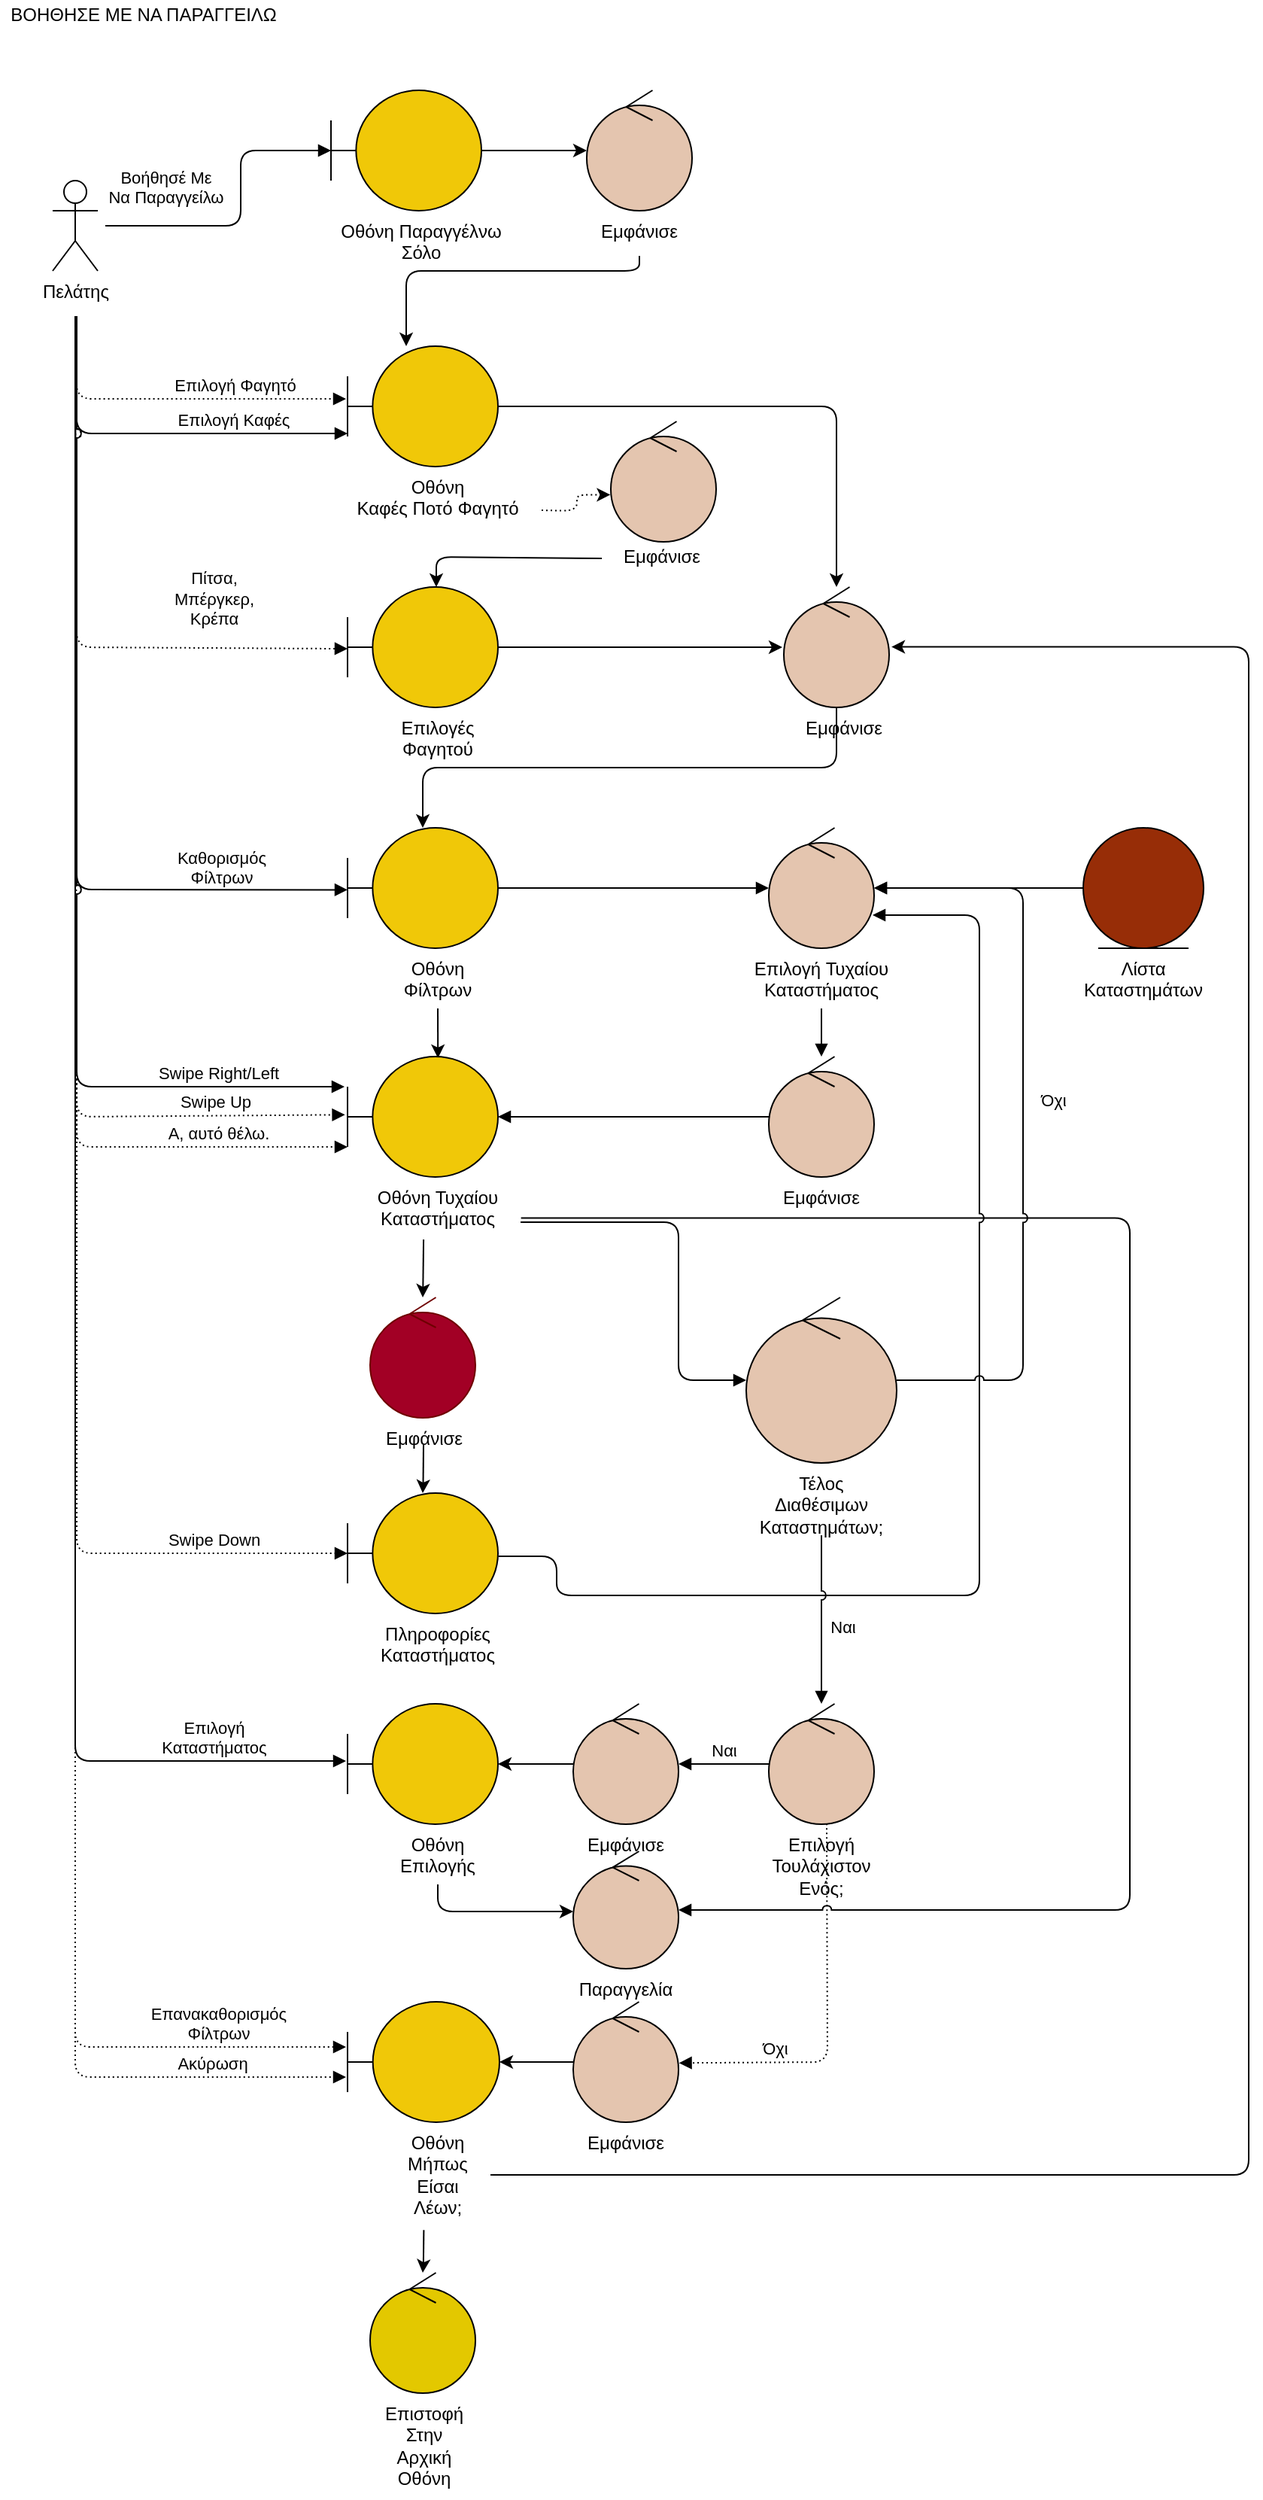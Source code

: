 <mxfile version="17.5.0"><diagram id="_NEF_zK0TXl3RWh3A6Ux" name="Page-1"><mxGraphModel dx="131" dy="-590" grid="1" gridSize="10" guides="1" tooltips="1" connect="1" arrows="1" fold="1" page="1" pageScale="1" pageWidth="850" pageHeight="1100" math="0" shadow="0"><root><mxCell id="0"/><mxCell id="1" parent="0"/><mxCell id="LmuKfafXIdMlhaVFYHfl-213" value="Όχι" style="html=1;verticalAlign=bottom;endArrow=block;rounded=1;exitX=0.55;exitY=0.995;exitDx=0;exitDy=0;exitPerimeter=0;entryX=1.004;entryY=0.508;entryDx=0;entryDy=0;entryPerimeter=0;fillColor=#fa6800;strokeColor=#000000;jumpStyle=arc;dashed=1;dashPattern=1 2;fontColor=#000000;labelBackgroundColor=none;align=center;" edge="1" parent="1" source="LmuKfafXIdMlhaVFYHfl-260" target="LmuKfafXIdMlhaVFYHfl-265"><mxGeometry x="0.506" width="80" relative="1" as="geometry"><mxPoint x="1960" y="2680" as="sourcePoint"/><mxPoint x="2150" y="2690" as="targetPoint"/><Array as="points"><mxPoint x="2150" y="2710"/></Array><mxPoint as="offset"/></mxGeometry></mxCell><mxCell id="LmuKfafXIdMlhaVFYHfl-214" value="Πελάτης" style="shape=umlActor;verticalLabelPosition=bottom;verticalAlign=top;html=1;fontColor=#000000;labelBackgroundColor=none;align=center;" vertex="1" parent="1"><mxGeometry x="1635" y="1460" width="30" height="60" as="geometry"/></mxCell><mxCell id="LmuKfafXIdMlhaVFYHfl-215" style="edgeStyle=orthogonalEdgeStyle;rounded=1;orthogonalLoop=1;jettySize=auto;html=1;jumpStyle=arc;fontColor=#000000;labelBackgroundColor=none;align=center;" edge="1" parent="1" source="LmuKfafXIdMlhaVFYHfl-216" target="LmuKfafXIdMlhaVFYHfl-249"><mxGeometry relative="1" as="geometry"/></mxCell><mxCell id="LmuKfafXIdMlhaVFYHfl-216" value="" style="shape=umlBoundary;whiteSpace=wrap;html=1;fillColor=#F0C808;strokeColor=#000000;fontColor=#000000;labelBackgroundColor=none;align=center;" vertex="1" parent="1"><mxGeometry x="1820" y="1400" width="100" height="80" as="geometry"/></mxCell><mxCell id="LmuKfafXIdMlhaVFYHfl-217" value="Βοήθησέ Με &lt;br&gt;Να Παραγγείλω" style="html=1;verticalAlign=bottom;endArrow=block;rounded=1;jumpStyle=arc;fontColor=#000000;labelBackgroundColor=none;align=center;" edge="1" parent="1" target="LmuKfafXIdMlhaVFYHfl-216"><mxGeometry x="-0.6" y="10" width="80" relative="1" as="geometry"><mxPoint x="1670" y="1490" as="sourcePoint"/><mxPoint x="1750" y="1439.5" as="targetPoint"/><Array as="points"><mxPoint x="1760" y="1490"/><mxPoint x="1760" y="1440"/></Array><mxPoint as="offset"/></mxGeometry></mxCell><mxCell id="LmuKfafXIdMlhaVFYHfl-218" style="edgeStyle=orthogonalEdgeStyle;rounded=1;orthogonalLoop=1;jettySize=auto;html=1;jumpStyle=arc;fontColor=#000000;labelBackgroundColor=none;align=center;" edge="1" parent="1" source="LmuKfafXIdMlhaVFYHfl-220" target="LmuKfafXIdMlhaVFYHfl-246"><mxGeometry relative="1" as="geometry"/></mxCell><mxCell id="LmuKfafXIdMlhaVFYHfl-219" style="edgeStyle=orthogonalEdgeStyle;rounded=1;orthogonalLoop=1;jettySize=auto;html=1;fillColor=#008a00;strokeColor=#000000;jumpStyle=arc;dashed=1;dashPattern=1 2;fontColor=#000000;labelBackgroundColor=none;align=center;entryX=-0.004;entryY=0.609;entryDx=0;entryDy=0;entryPerimeter=0;" edge="1" parent="1" target="LmuKfafXIdMlhaVFYHfl-241"><mxGeometry relative="1" as="geometry"><Array as="points"/><mxPoint x="1960" y="1679" as="sourcePoint"/></mxGeometry></mxCell><mxCell id="LmuKfafXIdMlhaVFYHfl-220" value="" style="shape=umlBoundary;whiteSpace=wrap;html=1;fillColor=#F0C808;strokeColor=#000000;fontColor=#000000;labelBackgroundColor=none;align=center;" vertex="1" parent="1"><mxGeometry x="1831" y="1570" width="100" height="80" as="geometry"/></mxCell><mxCell id="LmuKfafXIdMlhaVFYHfl-221" value="Επιλογή Καφές" style="html=1;verticalAlign=bottom;endArrow=block;rounded=1;entryX=0;entryY=0.725;entryDx=0;entryDy=0;entryPerimeter=0;jumpStyle=arc;fontColor=#000000;labelBackgroundColor=none;align=center;endFill=1;" edge="1" parent="1" target="LmuKfafXIdMlhaVFYHfl-220"><mxGeometry x="0.409" width="80" relative="1" as="geometry"><mxPoint x="1650" y="1550" as="sourcePoint"/><mxPoint x="1821" y="1640" as="targetPoint"/><Array as="points"><mxPoint x="1651" y="1628"/></Array><mxPoint as="offset"/></mxGeometry></mxCell><mxCell id="LmuKfafXIdMlhaVFYHfl-222" value="" style="edgeStyle=orthogonalEdgeStyle;rounded=1;orthogonalLoop=1;jettySize=auto;html=1;jumpStyle=arc;fontColor=#000000;labelBackgroundColor=none;align=center;exitX=0.5;exitY=1;exitDx=0;exitDy=0;entryX=0.601;entryY=0.012;entryDx=0;entryDy=0;entryPerimeter=0;" edge="1" parent="1" source="LmuKfafXIdMlhaVFYHfl-280" target="LmuKfafXIdMlhaVFYHfl-229"><mxGeometry relative="1" as="geometry"/></mxCell><mxCell id="LmuKfafXIdMlhaVFYHfl-223" style="edgeStyle=orthogonalEdgeStyle;rounded=1;orthogonalLoop=1;jettySize=auto;html=1;jumpStyle=arc;fontColor=#000000;labelBackgroundColor=none;align=center;endArrow=block;endFill=1;" edge="1" parent="1" source="LmuKfafXIdMlhaVFYHfl-224" target="LmuKfafXIdMlhaVFYHfl-233"><mxGeometry relative="1" as="geometry"/></mxCell><mxCell id="LmuKfafXIdMlhaVFYHfl-224" value="" style="shape=umlBoundary;whiteSpace=wrap;html=1;fillColor=#F0C808;strokeColor=#000000;fontColor=#000000;labelBackgroundColor=none;align=center;" vertex="1" parent="1"><mxGeometry x="1831" y="1890" width="100" height="80" as="geometry"/></mxCell><mxCell id="LmuKfafXIdMlhaVFYHfl-225" value="Καθορισμός&lt;br&gt;Φίλτρων" style="html=1;verticalAlign=bottom;endArrow=block;rounded=1;entryX=0;entryY=0.515;entryDx=0;entryDy=0;entryPerimeter=0;jumpStyle=arc;fontColor=#000000;labelBackgroundColor=none;align=center;endFill=1;" edge="1" parent="1" target="LmuKfafXIdMlhaVFYHfl-224"><mxGeometry x="0.702" y="-1" width="80" relative="1" as="geometry"><mxPoint x="1650" y="1550" as="sourcePoint"/><mxPoint x="1831" y="1920" as="targetPoint"/><Array as="points"><mxPoint x="1651" y="1931"/></Array><mxPoint as="offset"/></mxGeometry></mxCell><mxCell id="LmuKfafXIdMlhaVFYHfl-226" value="" style="edgeStyle=orthogonalEdgeStyle;rounded=1;orthogonalLoop=1;jettySize=auto;html=1;fillColor=#a20025;strokeColor=#000000;jumpStyle=arc;fontColor=#000000;labelBackgroundColor=none;align=center;exitX=0.414;exitY=1.038;exitDx=0;exitDy=0;exitPerimeter=0;" edge="1" parent="1" source="LmuKfafXIdMlhaVFYHfl-283" target="LmuKfafXIdMlhaVFYHfl-252"><mxGeometry relative="1" as="geometry"/></mxCell><mxCell id="LmuKfafXIdMlhaVFYHfl-227" style="edgeStyle=orthogonalEdgeStyle;rounded=1;orthogonalLoop=1;jettySize=auto;html=1;jumpStyle=arc;fontColor=#000000;labelBackgroundColor=none;align=center;exitX=1;exitY=0.75;exitDx=0;exitDy=0;endArrow=block;endFill=1;" edge="1" parent="1" source="LmuKfafXIdMlhaVFYHfl-283" target="LmuKfafXIdMlhaVFYHfl-239"><mxGeometry relative="1" as="geometry"><mxPoint x="1931" y="2312" as="targetPoint"/><Array as="points"><mxPoint x="2051" y="2152"/><mxPoint x="2051" y="2257"/></Array></mxGeometry></mxCell><mxCell id="LmuKfafXIdMlhaVFYHfl-228" style="edgeStyle=orthogonalEdgeStyle;rounded=1;orthogonalLoop=1;jettySize=auto;html=1;fillColor=#0050ef;strokeColor=#000000;jumpStyle=arc;fontColor=#000000;labelBackgroundColor=none;align=center;exitX=1.003;exitY=0.681;exitDx=0;exitDy=0;endArrow=block;endFill=1;exitPerimeter=0;" edge="1" parent="1" source="LmuKfafXIdMlhaVFYHfl-283" target="LmuKfafXIdMlhaVFYHfl-272"><mxGeometry relative="1" as="geometry"><Array as="points"><mxPoint x="2351" y="2149"/><mxPoint x="2351" y="2609"/></Array></mxGeometry></mxCell><mxCell id="LmuKfafXIdMlhaVFYHfl-229" value="" style="shape=umlBoundary;whiteSpace=wrap;html=1;fillColor=#F0C808;strokeColor=#000000;fontColor=#000000;labelBackgroundColor=none;align=center;" vertex="1" parent="1"><mxGeometry x="1831" y="2042.0" width="100" height="80" as="geometry"/></mxCell><mxCell id="LmuKfafXIdMlhaVFYHfl-230" style="edgeStyle=orthogonalEdgeStyle;rounded=1;orthogonalLoop=1;jettySize=auto;html=1;jumpStyle=arc;fontColor=#000000;labelBackgroundColor=none;align=center;endArrow=block;endFill=1;" edge="1" parent="1" source="LmuKfafXIdMlhaVFYHfl-231" target="LmuKfafXIdMlhaVFYHfl-229"><mxGeometry relative="1" as="geometry"/></mxCell><mxCell id="LmuKfafXIdMlhaVFYHfl-231" value="" style="ellipse;shape=umlControl;whiteSpace=wrap;html=1;fillColor=#E4C5AF;fontColor=#000000;labelBackgroundColor=none;align=center;" vertex="1" parent="1"><mxGeometry x="2111" y="2042.0" width="70" height="80" as="geometry"/></mxCell><mxCell id="LmuKfafXIdMlhaVFYHfl-232" style="edgeStyle=orthogonalEdgeStyle;rounded=1;orthogonalLoop=1;jettySize=auto;html=1;jumpStyle=arc;fontColor=#000000;labelBackgroundColor=none;align=center;exitX=0.5;exitY=1;exitDx=0;exitDy=0;endArrow=block;endFill=1;" edge="1" parent="1" source="LmuKfafXIdMlhaVFYHfl-281" target="LmuKfafXIdMlhaVFYHfl-231"><mxGeometry relative="1" as="geometry"/></mxCell><mxCell id="LmuKfafXIdMlhaVFYHfl-233" value="" style="ellipse;shape=umlControl;whiteSpace=wrap;html=1;fillColor=#E4C5AF;fontColor=#000000;labelBackgroundColor=none;align=center;" vertex="1" parent="1"><mxGeometry x="2111" y="1890" width="70" height="80" as="geometry"/></mxCell><mxCell id="LmuKfafXIdMlhaVFYHfl-234" style="edgeStyle=orthogonalEdgeStyle;rounded=1;orthogonalLoop=1;jettySize=auto;html=1;jumpStyle=arc;fontColor=#000000;labelBackgroundColor=none;align=center;endArrow=block;endFill=1;" edge="1" parent="1" source="LmuKfafXIdMlhaVFYHfl-235" target="LmuKfafXIdMlhaVFYHfl-233"><mxGeometry relative="1" as="geometry"><Array as="points"><mxPoint x="2230" y="1930"/><mxPoint x="2230" y="1930"/></Array></mxGeometry></mxCell><mxCell id="LmuKfafXIdMlhaVFYHfl-235" value="" style="ellipse;shape=umlEntity;whiteSpace=wrap;html=1;fontColor=#000000;labelBackgroundColor=none;align=center;fillColor=#972D07;" vertex="1" parent="1"><mxGeometry x="2320" y="1890" width="80" height="80" as="geometry"/></mxCell><mxCell id="LmuKfafXIdMlhaVFYHfl-236" value="Swipe Right/Left" style="html=1;verticalAlign=bottom;endArrow=block;rounded=1;jumpStyle=arc;fontColor=#000000;labelBackgroundColor=none;align=center;endFill=1;" edge="1" parent="1"><mxGeometry x="0.756" width="80" relative="1" as="geometry"><mxPoint x="1651" y="1550" as="sourcePoint"/><mxPoint x="1829" y="2062" as="targetPoint"/><Array as="points"><mxPoint x="1651" y="2062"/></Array><mxPoint as="offset"/></mxGeometry></mxCell><mxCell id="LmuKfafXIdMlhaVFYHfl-237" style="edgeStyle=orthogonalEdgeStyle;rounded=1;orthogonalLoop=1;jettySize=auto;html=1;fillColor=#a20025;strokeColor=#000000;jumpStyle=arc;fontColor=#000000;labelBackgroundColor=none;align=center;exitX=1.003;exitY=0.525;exitDx=0;exitDy=0;exitPerimeter=0;endArrow=block;endFill=1;" edge="1" parent="1" source="LmuKfafXIdMlhaVFYHfl-238"><mxGeometry relative="1" as="geometry"><mxPoint x="2180" y="1948" as="targetPoint"/><Array as="points"><mxPoint x="1970" y="2374"/><mxPoint x="1970" y="2400"/><mxPoint x="2251" y="2400"/><mxPoint x="2251" y="1948"/></Array></mxGeometry></mxCell><mxCell id="LmuKfafXIdMlhaVFYHfl-238" value="" style="shape=umlBoundary;whiteSpace=wrap;html=1;fillColor=#F0C808;fontColor=#000000;strokeColor=#000000;labelBackgroundColor=none;align=center;" vertex="1" parent="1"><mxGeometry x="1831" y="2332" width="100" height="80" as="geometry"/></mxCell><mxCell id="LmuKfafXIdMlhaVFYHfl-239" value="" style="ellipse;shape=umlControl;whiteSpace=wrap;html=1;fillColor=#E4C5AF;fontColor=#000000;labelBackgroundColor=none;align=center;" vertex="1" parent="1"><mxGeometry x="2096" y="2202" width="100" height="110" as="geometry"/></mxCell><mxCell id="LmuKfafXIdMlhaVFYHfl-240" style="edgeStyle=orthogonalEdgeStyle;rounded=1;orthogonalLoop=1;jettySize=auto;html=1;fillColor=#008a00;strokeColor=#000000;jumpStyle=arc;fontColor=#000000;labelBackgroundColor=none;align=center;exitX=0;exitY=0.5;exitDx=0;exitDy=0;" edge="1" parent="1" source="LmuKfafXIdMlhaVFYHfl-277" target="LmuKfafXIdMlhaVFYHfl-243"><mxGeometry relative="1" as="geometry"><Array as="points"><mxPoint x="2000" y="1710"/><mxPoint x="1890" y="1710"/></Array></mxGeometry></mxCell><mxCell id="LmuKfafXIdMlhaVFYHfl-241" value="" style="ellipse;shape=umlControl;whiteSpace=wrap;html=1;fillColor=#E4C5AF;fontColor=#000000;strokeColor=#000000;labelBackgroundColor=none;align=center;" vertex="1" parent="1"><mxGeometry x="2006" y="1620" width="70" height="80" as="geometry"/></mxCell><mxCell id="LmuKfafXIdMlhaVFYHfl-242" style="edgeStyle=orthogonalEdgeStyle;rounded=1;orthogonalLoop=1;jettySize=auto;html=1;fillColor=#008a00;strokeColor=#000000;jumpStyle=arc;fontColor=#000000;labelBackgroundColor=none;align=center;" edge="1" parent="1" source="LmuKfafXIdMlhaVFYHfl-243"><mxGeometry relative="1" as="geometry"><mxPoint x="2120" y="1770" as="targetPoint"/></mxGeometry></mxCell><mxCell id="LmuKfafXIdMlhaVFYHfl-243" value="" style="shape=umlBoundary;whiteSpace=wrap;html=1;fillColor=#F0C808;fontColor=#000000;strokeColor=#000000;labelBackgroundColor=none;align=center;" vertex="1" parent="1"><mxGeometry x="1831" y="1730" width="100" height="80" as="geometry"/></mxCell><mxCell id="LmuKfafXIdMlhaVFYHfl-244" value="Επιλογή Φαγητό" style="html=1;verticalAlign=bottom;endArrow=block;rounded=1;fillColor=#008a00;strokeColor=#000000;jumpStyle=none;dashed=1;dashPattern=1 2;fontColor=#000000;labelBackgroundColor=none;align=center;endFill=1;" edge="1" parent="1"><mxGeometry x="0.366" width="80" relative="1" as="geometry"><mxPoint x="1650" y="1550" as="sourcePoint"/><mxPoint x="1830" y="1605" as="targetPoint"/><Array as="points"><mxPoint x="1651" y="1605"/></Array><mxPoint as="offset"/></mxGeometry></mxCell><mxCell id="LmuKfafXIdMlhaVFYHfl-245" style="edgeStyle=orthogonalEdgeStyle;rounded=1;orthogonalLoop=1;jettySize=auto;html=1;jumpStyle=arc;fontColor=#000000;labelBackgroundColor=none;align=center;" edge="1" parent="1" source="LmuKfafXIdMlhaVFYHfl-246" target="LmuKfafXIdMlhaVFYHfl-224"><mxGeometry relative="1" as="geometry"><Array as="points"><mxPoint x="2156" y="1850"/><mxPoint x="1881" y="1850"/></Array></mxGeometry></mxCell><mxCell id="LmuKfafXIdMlhaVFYHfl-246" value="" style="ellipse;shape=umlControl;whiteSpace=wrap;html=1;fillColor=#E4C5AF;fontColor=#000000;labelBackgroundColor=none;align=center;" vertex="1" parent="1"><mxGeometry x="2121" y="1730" width="70" height="80" as="geometry"/></mxCell><mxCell id="LmuKfafXIdMlhaVFYHfl-247" value="Πίτσα, &lt;br&gt;Μπέργκερ, &lt;br&gt;Κρέπα" style="html=1;verticalAlign=bottom;endArrow=block;rounded=1;entryX=0;entryY=0.513;entryDx=0;entryDy=0;entryPerimeter=0;fillColor=#008a00;strokeColor=#000000;jumpStyle=arc;dashed=1;dashPattern=1 2;fontColor=#000000;labelBackgroundColor=none;align=center;endFill=1;" edge="1" parent="1" target="LmuKfafXIdMlhaVFYHfl-243"><mxGeometry x="0.556" y="11" width="80" relative="1" as="geometry"><mxPoint x="1651" y="1550" as="sourcePoint"/><mxPoint x="2151" y="1690" as="targetPoint"/><Array as="points"><mxPoint x="1651" y="1770"/></Array><mxPoint as="offset"/></mxGeometry></mxCell><mxCell id="LmuKfafXIdMlhaVFYHfl-248" style="edgeStyle=orthogonalEdgeStyle;rounded=1;orthogonalLoop=1;jettySize=auto;html=1;jumpStyle=arc;fontColor=#000000;labelBackgroundColor=none;align=center;" edge="1" parent="1" target="LmuKfafXIdMlhaVFYHfl-220"><mxGeometry relative="1" as="geometry"><mxPoint x="2010" y="1580" as="targetPoint"/><Array as="points"><mxPoint x="2025" y="1520"/><mxPoint x="1870" y="1520"/></Array><mxPoint x="2025" y="1510" as="sourcePoint"/></mxGeometry></mxCell><mxCell id="LmuKfafXIdMlhaVFYHfl-249" value="" style="ellipse;shape=umlControl;whiteSpace=wrap;html=1;fillColor=#E4C5AF;fontColor=#000000;labelBackgroundColor=none;align=center;" vertex="1" parent="1"><mxGeometry x="1990" y="1400" width="70" height="80" as="geometry"/></mxCell><mxCell id="LmuKfafXIdMlhaVFYHfl-250" value="Swipe Up" style="html=1;verticalAlign=bottom;endArrow=block;rounded=1;fillColor=#a20025;strokeColor=#000000;entryX=-0.017;entryY=0.483;entryDx=0;entryDy=0;entryPerimeter=0;jumpStyle=arc;dashed=1;dashPattern=1 2;fontColor=#000000;labelBackgroundColor=none;align=center;endFill=1;" edge="1" parent="1" target="LmuKfafXIdMlhaVFYHfl-229"><mxGeometry x="0.759" width="80" relative="1" as="geometry"><mxPoint x="1651" y="1550" as="sourcePoint"/><mxPoint x="1831" y="2096" as="targetPoint"/><Array as="points"><mxPoint x="1651" y="2082"/></Array><mxPoint as="offset"/></mxGeometry></mxCell><mxCell id="LmuKfafXIdMlhaVFYHfl-251" value="" style="edgeStyle=orthogonalEdgeStyle;rounded=1;orthogonalLoop=1;jettySize=auto;html=1;fillColor=#a20025;strokeColor=#000000;jumpStyle=arc;fontColor=#000000;labelBackgroundColor=none;align=center;exitX=0.5;exitY=1;exitDx=0;exitDy=0;" edge="1" parent="1" source="LmuKfafXIdMlhaVFYHfl-286" target="LmuKfafXIdMlhaVFYHfl-238"><mxGeometry relative="1" as="geometry"><Array as="points"/></mxGeometry></mxCell><mxCell id="LmuKfafXIdMlhaVFYHfl-252" value="" style="ellipse;shape=umlControl;whiteSpace=wrap;html=1;fillColor=#a20025;fontColor=#000000;strokeColor=#6F0000;labelBackgroundColor=none;align=center;" vertex="1" parent="1"><mxGeometry x="1846" y="2202" width="70" height="80" as="geometry"/></mxCell><mxCell id="LmuKfafXIdMlhaVFYHfl-253" value="Swipe Down" style="html=1;verticalAlign=bottom;endArrow=block;rounded=1;fillColor=#a20025;strokeColor=#000000;jumpStyle=arc;dashed=1;dashPattern=1 2;fontColor=#000000;labelBackgroundColor=none;align=center;endFill=1;" edge="1" parent="1"><mxGeometry x="0.822" width="80" relative="1" as="geometry"><mxPoint x="1651" y="1550" as="sourcePoint"/><mxPoint x="1831" y="2372" as="targetPoint"/><Array as="points"><mxPoint x="1651" y="2372"/></Array><mxPoint as="offset"/></mxGeometry></mxCell><mxCell id="LmuKfafXIdMlhaVFYHfl-254" value="ΒΟΗΘΗΣΕ ΜΕ ΝΑ ΠΑΡΑΓΓΕΙΛΩ" style="text;html=1;align=center;verticalAlign=middle;resizable=0;points=[];autosize=1;strokeColor=none;fillColor=none;fontColor=#000000;labelBackgroundColor=none;" vertex="1" parent="1"><mxGeometry x="1600" y="1340" width="190" height="20" as="geometry"/></mxCell><mxCell id="LmuKfafXIdMlhaVFYHfl-255" value="Ναι" style="html=1;verticalAlign=bottom;endArrow=block;rounded=1;jumpStyle=arc;fontColor=#000000;labelBackgroundColor=none;align=center;exitX=0.5;exitY=1;exitDx=0;exitDy=0;" edge="1" parent="1" source="LmuKfafXIdMlhaVFYHfl-285" target="LmuKfafXIdMlhaVFYHfl-260"><mxGeometry x="0.25" y="14" width="80" relative="1" as="geometry"><mxPoint x="2196" y="2262" as="sourcePoint"/><mxPoint x="2146" y="2432" as="targetPoint"/><mxPoint as="offset"/></mxGeometry></mxCell><mxCell id="LmuKfafXIdMlhaVFYHfl-256" style="edgeStyle=orthogonalEdgeStyle;rounded=1;orthogonalLoop=1;jettySize=auto;html=1;jumpStyle=arc;fontColor=#000000;labelBackgroundColor=none;align=center;" edge="1" parent="1" source="LmuKfafXIdMlhaVFYHfl-257" target="LmuKfafXIdMlhaVFYHfl-259"><mxGeometry relative="1" as="geometry"/></mxCell><mxCell id="LmuKfafXIdMlhaVFYHfl-257" value="" style="ellipse;shape=umlControl;whiteSpace=wrap;html=1;fillColor=#E4C5AF;fontColor=#000000;labelBackgroundColor=none;align=center;" vertex="1" parent="1"><mxGeometry x="1981" y="2472" width="70" height="80" as="geometry"/></mxCell><mxCell id="LmuKfafXIdMlhaVFYHfl-258" style="edgeStyle=orthogonalEdgeStyle;rounded=1;orthogonalLoop=1;jettySize=auto;html=1;jumpStyle=arc;fontColor=#000000;labelBackgroundColor=none;align=center;exitX=0.5;exitY=1;exitDx=0;exitDy=0;" edge="1" parent="1" source="LmuKfafXIdMlhaVFYHfl-288" target="LmuKfafXIdMlhaVFYHfl-272"><mxGeometry relative="1" as="geometry"><Array as="points"><mxPoint x="1891" y="2610"/></Array></mxGeometry></mxCell><mxCell id="LmuKfafXIdMlhaVFYHfl-259" value="" style="shape=umlBoundary;whiteSpace=wrap;html=1;fillColor=#F0C808;strokeColor=#000000;fontColor=#000000;labelBackgroundColor=none;align=center;" vertex="1" parent="1"><mxGeometry x="1831" y="2472" width="100" height="80" as="geometry"/></mxCell><mxCell id="LmuKfafXIdMlhaVFYHfl-260" value="" style="ellipse;shape=umlControl;whiteSpace=wrap;html=1;fillColor=#E4C5AF;fontColor=#000000;labelBackgroundColor=none;align=center;" vertex="1" parent="1"><mxGeometry x="2111" y="2472" width="70" height="80" as="geometry"/></mxCell><mxCell id="LmuKfafXIdMlhaVFYHfl-261" value="Επιλογή&lt;br&gt;Καταστήματος" style="html=1;verticalAlign=bottom;endArrow=block;rounded=1;jumpStyle=arc;fontColor=#000000;labelBackgroundColor=none;align=center;endFill=1;" edge="1" parent="1"><mxGeometry x="0.844" width="80" relative="1" as="geometry"><mxPoint x="1650" y="1560" as="sourcePoint"/><mxPoint x="1830" y="2510" as="targetPoint"/><Array as="points"><mxPoint x="1650" y="2510"/></Array><mxPoint as="offset"/></mxGeometry></mxCell><mxCell id="LmuKfafXIdMlhaVFYHfl-262" value="Ναι" style="html=1;verticalAlign=bottom;endArrow=block;rounded=1;jumpStyle=arc;fontColor=#000000;labelBackgroundColor=none;align=center;" edge="1" parent="1" source="LmuKfafXIdMlhaVFYHfl-260" target="LmuKfafXIdMlhaVFYHfl-257"><mxGeometry width="80" relative="1" as="geometry"><mxPoint x="2030" y="2460" as="sourcePoint"/><mxPoint x="2110" y="2460" as="targetPoint"/></mxGeometry></mxCell><mxCell id="LmuKfafXIdMlhaVFYHfl-263" value="Όχι" style="html=1;verticalAlign=bottom;endArrow=block;rounded=1;jumpStyle=arc;fontColor=#000000;labelBackgroundColor=none;align=center;endFill=1;" edge="1" parent="1" source="LmuKfafXIdMlhaVFYHfl-239" target="LmuKfafXIdMlhaVFYHfl-233"><mxGeometry x="0.024" y="-20" width="80" relative="1" as="geometry"><mxPoint x="2200" y="2048.0" as="sourcePoint"/><mxPoint x="2280" y="2048.0" as="targetPoint"/><Array as="points"><mxPoint x="2280" y="2257"/><mxPoint x="2280" y="1930"/></Array><mxPoint as="offset"/></mxGeometry></mxCell><mxCell id="LmuKfafXIdMlhaVFYHfl-264" style="edgeStyle=orthogonalEdgeStyle;rounded=1;orthogonalLoop=1;jettySize=auto;html=1;fillColor=#fa6800;strokeColor=#000000;jumpStyle=arc;fontColor=#000000;labelBackgroundColor=none;align=center;" edge="1" parent="1" source="LmuKfafXIdMlhaVFYHfl-265" target="LmuKfafXIdMlhaVFYHfl-268"><mxGeometry relative="1" as="geometry"/></mxCell><mxCell id="LmuKfafXIdMlhaVFYHfl-265" value="" style="ellipse;shape=umlControl;whiteSpace=wrap;html=1;fillColor=#E4C5AF;fontColor=#000000;strokeColor=#000000;labelBackgroundColor=none;align=center;" vertex="1" parent="1"><mxGeometry x="1981" y="2670" width="70" height="80" as="geometry"/></mxCell><mxCell id="LmuKfafXIdMlhaVFYHfl-266" style="edgeStyle=orthogonalEdgeStyle;rounded=1;orthogonalLoop=1;jettySize=auto;html=1;fillColor=#fa6800;strokeColor=#000000;jumpStyle=arc;fontColor=#000000;labelBackgroundColor=none;align=center;exitX=1;exitY=0.5;exitDx=0;exitDy=0;entryX=1.022;entryY=0.497;entryDx=0;entryDy=0;entryPerimeter=0;" edge="1" parent="1" source="LmuKfafXIdMlhaVFYHfl-293" target="LmuKfafXIdMlhaVFYHfl-246"><mxGeometry relative="1" as="geometry"><Array as="points"><mxPoint x="2430" y="2785"/><mxPoint x="2430" y="1770"/></Array><mxPoint x="2200" y="1790" as="targetPoint"/></mxGeometry></mxCell><mxCell id="LmuKfafXIdMlhaVFYHfl-267" style="edgeStyle=orthogonalEdgeStyle;rounded=1;orthogonalLoop=1;jettySize=auto;html=1;fillColor=#e3c800;strokeColor=#000000;jumpStyle=arc;fontColor=#000000;labelBackgroundColor=none;align=center;exitX=0.367;exitY=1.024;exitDx=0;exitDy=0;exitPerimeter=0;" edge="1" parent="1" source="LmuKfafXIdMlhaVFYHfl-293" target="LmuKfafXIdMlhaVFYHfl-271"><mxGeometry relative="1" as="geometry"><mxPoint x="1881.5" y="2800" as="targetPoint"/></mxGeometry></mxCell><mxCell id="LmuKfafXIdMlhaVFYHfl-268" value="" style="shape=umlBoundary;whiteSpace=wrap;html=1;direction=east;fillColor=#F0C808;fontColor=#000000;strokeColor=#000000;labelBackgroundColor=none;align=center;" vertex="1" parent="1"><mxGeometry x="1831" y="2670" width="101" height="80" as="geometry"/></mxCell><mxCell id="LmuKfafXIdMlhaVFYHfl-269" value="Ακύρωση" style="html=1;verticalAlign=bottom;endArrow=block;rounded=1;fillColor=#e3c800;strokeColor=#000000;jumpStyle=arc;dashed=1;dashPattern=1 2;fontColor=#000000;labelBackgroundColor=none;align=center;endFill=1;" edge="1" parent="1"><mxGeometry x="0.868" width="80" relative="1" as="geometry"><mxPoint x="1650" y="1550" as="sourcePoint"/><mxPoint x="1830" y="2720" as="targetPoint"/><Array as="points"><mxPoint x="1650" y="2720"/></Array><mxPoint as="offset"/></mxGeometry></mxCell><mxCell id="LmuKfafXIdMlhaVFYHfl-270" value="Επανακαθορισμός&lt;br&gt;Φίλτρων" style="html=1;verticalAlign=bottom;endArrow=block;rounded=1;fillColor=#fa6800;strokeColor=#000000;jumpStyle=arc;dashed=1;dashPattern=1 2;fontColor=#000000;labelBackgroundColor=none;align=center;endFill=1;" edge="1" parent="1"><mxGeometry x="0.87" width="80" relative="1" as="geometry"><mxPoint x="1650" y="1550" as="sourcePoint"/><mxPoint x="1830" y="2700" as="targetPoint"/><Array as="points"><mxPoint x="1650" y="2700"/></Array><mxPoint x="1" as="offset"/></mxGeometry></mxCell><mxCell id="LmuKfafXIdMlhaVFYHfl-271" value="" style="ellipse;shape=umlControl;whiteSpace=wrap;html=1;fillColor=#e3c800;fontColor=#000000;strokeColor=#000000;labelBackgroundColor=none;align=center;" vertex="1" parent="1"><mxGeometry x="1846" y="2850" width="70" height="80" as="geometry"/></mxCell><mxCell id="LmuKfafXIdMlhaVFYHfl-272" value="" style="ellipse;shape=umlControl;whiteSpace=wrap;html=1;fillColor=#E4C5AF;fontColor=#000000;labelBackgroundColor=none;align=center;" vertex="1" parent="1"><mxGeometry x="1981" y="2570" width="70" height="78" as="geometry"/></mxCell><mxCell id="LmuKfafXIdMlhaVFYHfl-273" value="Α, αυτό θέλω." style="html=1;verticalAlign=bottom;endArrow=block;rounded=1;fillColor=#0050ef;strokeColor=#000000;jumpStyle=arc;dashed=1;dashPattern=1 2;fontColor=#000000;labelBackgroundColor=none;align=center;endFill=1;" edge="1" parent="1"><mxGeometry x="0.765" width="80" relative="1" as="geometry"><mxPoint x="1650" y="1550" as="sourcePoint"/><mxPoint x="1831" y="2102" as="targetPoint"/><Array as="points"><mxPoint x="1651" y="2102"/></Array><mxPoint as="offset"/></mxGeometry></mxCell><mxCell id="LmuKfafXIdMlhaVFYHfl-274" value="&lt;meta charset=&quot;utf-8&quot;&gt;&lt;span style=&quot;font-family: helvetica; font-size: 12px; font-style: normal; font-weight: 400; letter-spacing: normal; text-indent: 0px; text-transform: none; word-spacing: 0px; display: inline; float: none;&quot;&gt;Εμφάνισε&lt;/span&gt;" style="text;whiteSpace=wrap;html=1;fontColor=#000000;labelBackgroundColor=none;align=center;" vertex="1" parent="1"><mxGeometry x="1985" y="1480" width="80" height="30" as="geometry"/></mxCell><mxCell id="LmuKfafXIdMlhaVFYHfl-275" value="&lt;meta charset=&quot;utf-8&quot;&gt;&lt;span style=&quot;font-family: helvetica; font-size: 12px; font-style: normal; font-weight: 400; letter-spacing: normal; text-indent: 0px; text-transform: none; word-spacing: 0px; display: inline; float: none;&quot;&gt;Οθόνη Παραγγέλνω&lt;/span&gt;&lt;br style=&quot;font-family: helvetica; font-size: 12px; font-style: normal; font-weight: 400; letter-spacing: normal; text-indent: 0px; text-transform: none; word-spacing: 0px;&quot;&gt;&lt;span style=&quot;font-family: helvetica; font-size: 12px; font-style: normal; font-weight: 400; letter-spacing: normal; text-indent: 0px; text-transform: none; word-spacing: 0px; display: inline; float: none;&quot;&gt;Σόλο&lt;/span&gt;" style="text;whiteSpace=wrap;html=1;fontColor=#000000;labelBackgroundColor=none;align=center;" vertex="1" parent="1"><mxGeometry x="1810" y="1480" width="140" height="40" as="geometry"/></mxCell><mxCell id="LmuKfafXIdMlhaVFYHfl-276" value="&lt;span style=&quot;font-family: &amp;#34;helvetica&amp;#34; ; font-size: 12px ; font-style: normal ; font-weight: 400 ; letter-spacing: normal ; text-indent: 0px ; text-transform: none ; word-spacing: 0px ; display: inline ; float: none&quot;&gt;Οθόνη&lt;/span&gt;&lt;br style=&quot;font-family: &amp;#34;helvetica&amp;#34; ; font-size: 12px ; font-style: normal ; font-weight: 400 ; letter-spacing: normal ; text-indent: 0px ; text-transform: none ; word-spacing: 0px&quot;&gt;&lt;span style=&quot;font-family: &amp;#34;helvetica&amp;#34; ; font-size: 12px ; font-style: normal ; font-weight: 400 ; letter-spacing: normal ; text-indent: 0px ; text-transform: none ; word-spacing: 0px ; display: inline ; float: none&quot;&gt;Καφές&amp;nbsp;&lt;/span&gt;&lt;span style=&quot;font-family: &amp;#34;helvetica&amp;#34; ; font-size: 12px ; font-style: normal ; font-weight: 400 ; letter-spacing: normal ; text-indent: 0px ; text-transform: none ; word-spacing: 0px ; display: inline ; float: none&quot;&gt;Ποτό&amp;nbsp;&lt;/span&gt;&lt;span style=&quot;font-family: &amp;#34;helvetica&amp;#34; ; font-size: 12px ; font-style: normal ; font-weight: 400 ; letter-spacing: normal ; text-indent: 0px ; text-transform: none ; word-spacing: 0px ; display: inline ; float: none&quot;&gt;Φαγητό&lt;/span&gt;" style="text;whiteSpace=wrap;html=1;fontColor=#000000;labelBackgroundColor=none;align=center;" vertex="1" parent="1"><mxGeometry x="1856" y="1650" width="70" height="70" as="geometry"/></mxCell><mxCell id="LmuKfafXIdMlhaVFYHfl-277" value="&lt;meta charset=&quot;utf-8&quot;&gt;&lt;span style=&quot;font-family: helvetica; font-size: 12px; font-style: normal; font-weight: 400; letter-spacing: normal; text-indent: 0px; text-transform: none; word-spacing: 0px; display: inline; float: none;&quot;&gt;Εμφάνισε&lt;/span&gt;" style="text;whiteSpace=wrap;html=1;fontColor=#000000;labelBackgroundColor=none;align=center;" vertex="1" parent="1"><mxGeometry x="2000" y="1696" width="80" height="30" as="geometry"/></mxCell><mxCell id="LmuKfafXIdMlhaVFYHfl-278" value="&lt;span style=&quot;font-family: &amp;quot;helvetica&amp;quot; ; font-size: 12px ; font-style: normal ; font-weight: 400 ; letter-spacing: normal ; text-indent: 0px ; text-transform: none ; word-spacing: 0px ; display: inline ; float: none&quot;&gt;Επιλογές&lt;/span&gt;&lt;br style=&quot;font-family: &amp;quot;helvetica&amp;quot; ; font-size: 12px ; font-style: normal ; font-weight: 400 ; letter-spacing: normal ; text-indent: 0px ; text-transform: none ; word-spacing: 0px&quot;&gt;&lt;span style=&quot;font-family: &amp;quot;helvetica&amp;quot; ; font-size: 12px ; font-style: normal ; font-weight: 400 ; letter-spacing: normal ; text-indent: 0px ; text-transform: none ; word-spacing: 0px ; display: inline ; float: none&quot;&gt;Φαγητού&lt;/span&gt;" style="text;whiteSpace=wrap;html=1;fontColor=#000000;labelBackgroundColor=none;align=center;" vertex="1" parent="1"><mxGeometry x="1851" y="1810" width="80" height="40" as="geometry"/></mxCell><mxCell id="LmuKfafXIdMlhaVFYHfl-279" value="&lt;meta charset=&quot;utf-8&quot;&gt;&lt;span style=&quot;font-family: helvetica; font-size: 12px; font-style: normal; font-weight: 400; letter-spacing: normal; text-indent: 0px; text-transform: none; word-spacing: 0px; display: inline; float: none;&quot;&gt;Εμφάνισε&lt;/span&gt;" style="text;whiteSpace=wrap;html=1;fontColor=#000000;labelBackgroundColor=none;align=center;" vertex="1" parent="1"><mxGeometry x="2121" y="1810" width="80" height="30" as="geometry"/></mxCell><mxCell id="LmuKfafXIdMlhaVFYHfl-280" value="&lt;meta charset=&quot;utf-8&quot;&gt;&lt;span style=&quot;color: rgb(0, 0, 0); font-family: helvetica; font-size: 12px; font-style: normal; font-weight: 400; letter-spacing: normal; text-indent: 0px; text-transform: none; word-spacing: 0px; display: inline; float: none;&quot;&gt;Οθόνη&lt;/span&gt;&lt;br style=&quot;color: rgb(0, 0, 0); font-family: helvetica; font-size: 12px; font-style: normal; font-weight: 400; letter-spacing: normal; text-indent: 0px; text-transform: none; word-spacing: 0px;&quot;&gt;&lt;span style=&quot;color: rgb(0, 0, 0); font-family: helvetica; font-size: 12px; font-style: normal; font-weight: 400; letter-spacing: normal; text-indent: 0px; text-transform: none; word-spacing: 0px; display: inline; float: none;&quot;&gt;Φίλτρων&lt;/span&gt;" style="text;whiteSpace=wrap;html=1;fontColor=#000000;align=center;labelBackgroundColor=none;" vertex="1" parent="1"><mxGeometry x="1856" y="1970.0" width="70" height="40" as="geometry"/></mxCell><mxCell id="LmuKfafXIdMlhaVFYHfl-281" value="&lt;span style=&quot;color: rgb(0, 0, 0); font-family: helvetica; font-size: 12px; font-style: normal; font-weight: 400; letter-spacing: normal; text-indent: 0px; text-transform: none; word-spacing: 0px; display: inline; float: none;&quot;&gt;Επιλογή&amp;nbsp;&lt;/span&gt;&lt;span style=&quot;color: rgb(0, 0, 0); font-family: helvetica; font-size: 12px; font-style: normal; font-weight: 400; letter-spacing: normal; text-indent: 0px; text-transform: none; word-spacing: 0px; display: inline; float: none;&quot;&gt;Τυχαίου&lt;/span&gt;&lt;br style=&quot;color: rgb(0, 0, 0); font-family: helvetica; font-size: 12px; font-style: normal; font-weight: 400; letter-spacing: normal; text-indent: 0px; text-transform: none; word-spacing: 0px;&quot;&gt;&lt;span style=&quot;color: rgb(0, 0, 0); font-family: helvetica; font-size: 12px; font-style: normal; font-weight: 400; letter-spacing: normal; text-indent: 0px; text-transform: none; word-spacing: 0px; display: inline; float: none;&quot;&gt;Καταστήματος&lt;/span&gt;" style="text;whiteSpace=wrap;html=1;fontColor=#000000;align=center;labelBackgroundColor=none;" vertex="1" parent="1"><mxGeometry x="2091" y="1970.0" width="110" height="40" as="geometry"/></mxCell><mxCell id="LmuKfafXIdMlhaVFYHfl-282" value="&lt;meta charset=&quot;utf-8&quot;&gt;&lt;span style=&quot;color: rgb(0, 0, 0); font-family: helvetica; font-size: 12px; font-style: normal; font-weight: 400; letter-spacing: normal; text-indent: 0px; text-transform: none; word-spacing: 0px; display: inline; float: none;&quot;&gt;Λίστα&lt;/span&gt;&lt;br style=&quot;color: rgb(0, 0, 0); font-family: helvetica; font-size: 12px; font-style: normal; font-weight: 400; letter-spacing: normal; text-indent: 0px; text-transform: none; word-spacing: 0px;&quot;&gt;&lt;span style=&quot;color: rgb(0, 0, 0); font-family: helvetica; font-size: 12px; font-style: normal; font-weight: 400; letter-spacing: normal; text-indent: 0px; text-transform: none; word-spacing: 0px; display: inline; float: none;&quot;&gt;Καταστημάτων&lt;/span&gt;" style="text;whiteSpace=wrap;html=1;fontColor=#000000;align=center;labelBackgroundColor=none;" vertex="1" parent="1"><mxGeometry x="2305" y="1970.0" width="110" height="40" as="geometry"/></mxCell><mxCell id="LmuKfafXIdMlhaVFYHfl-283" value="&lt;meta charset=&quot;utf-8&quot;&gt;&lt;span style=&quot;color: rgb(0, 0, 0); font-family: helvetica; font-size: 12px; font-style: normal; font-weight: 400; letter-spacing: normal; text-indent: 0px; text-transform: none; word-spacing: 0px; display: inline; float: none;&quot;&gt;Οθόνη Τυχαίου&lt;/span&gt;&lt;br style=&quot;color: rgb(0, 0, 0); font-family: helvetica; font-size: 12px; font-style: normal; font-weight: 400; letter-spacing: normal; text-indent: 0px; text-transform: none; word-spacing: 0px;&quot;&gt;&lt;span style=&quot;color: rgb(0, 0, 0); font-family: helvetica; font-size: 12px; font-style: normal; font-weight: 400; letter-spacing: normal; text-indent: 0px; text-transform: none; word-spacing: 0px; display: inline; float: none;&quot;&gt;Καταστήματος&lt;/span&gt;" style="text;whiteSpace=wrap;html=1;fontColor=#000000;align=center;labelBackgroundColor=none;" vertex="1" parent="1"><mxGeometry x="1836" y="2122" width="110" height="40" as="geometry"/></mxCell><mxCell id="LmuKfafXIdMlhaVFYHfl-284" value="&lt;meta charset=&quot;utf-8&quot;&gt;&lt;span style=&quot;color: rgb(0, 0, 0); font-family: helvetica; font-size: 12px; font-style: normal; font-weight: 400; letter-spacing: normal; text-indent: 0px; text-transform: none; word-spacing: 0px; display: inline; float: none;&quot;&gt;Εμφάνισε&lt;/span&gt;" style="text;whiteSpace=wrap;html=1;fontColor=#000000;align=center;labelBackgroundColor=none;" vertex="1" parent="1"><mxGeometry x="2106" y="2122" width="80" height="30" as="geometry"/></mxCell><mxCell id="LmuKfafXIdMlhaVFYHfl-285" value="&lt;meta charset=&quot;utf-8&quot;&gt;&lt;span style=&quot;color: rgb(0, 0, 0); font-family: helvetica; font-size: 12px; font-style: normal; font-weight: 400; letter-spacing: normal; text-indent: 0px; text-transform: none; word-spacing: 0px; display: inline; float: none;&quot;&gt;Τέλος&lt;/span&gt;&lt;br style=&quot;color: rgb(0, 0, 0); font-family: helvetica; font-size: 12px; font-style: normal; font-weight: 400; letter-spacing: normal; text-indent: 0px; text-transform: none; word-spacing: 0px;&quot;&gt;&lt;span style=&quot;color: rgb(0, 0, 0); font-family: helvetica; font-size: 12px; font-style: normal; font-weight: 400; letter-spacing: normal; text-indent: 0px; text-transform: none; word-spacing: 0px; display: inline; float: none;&quot;&gt;Διαθέσιμων&lt;/span&gt;&lt;br style=&quot;color: rgb(0, 0, 0); font-family: helvetica; font-size: 12px; font-style: normal; font-weight: 400; letter-spacing: normal; text-indent: 0px; text-transform: none; word-spacing: 0px;&quot;&gt;&lt;span style=&quot;color: rgb(0, 0, 0); font-family: helvetica; font-size: 12px; font-style: normal; font-weight: 400; letter-spacing: normal; text-indent: 0px; text-transform: none; word-spacing: 0px; display: inline; float: none;&quot;&gt;Καταστημάτων;&lt;/span&gt;" style="text;whiteSpace=wrap;html=1;fontColor=#000000;align=center;labelBackgroundColor=none;" vertex="1" parent="1"><mxGeometry x="2091" y="2312" width="110" height="48" as="geometry"/></mxCell><mxCell id="LmuKfafXIdMlhaVFYHfl-286" value="&lt;meta charset=&quot;utf-8&quot;&gt;&lt;span style=&quot;color: rgb(0, 0, 0); font-family: helvetica; font-size: 12px; font-style: normal; font-weight: 400; letter-spacing: normal; text-indent: 0px; text-transform: none; word-spacing: 0px; display: inline; float: none;&quot;&gt;Εμφάνισε&lt;/span&gt;" style="text;whiteSpace=wrap;html=1;fontColor=#000000;align=center;labelBackgroundColor=none;" vertex="1" parent="1"><mxGeometry x="1841.5" y="2282" width="80" height="18" as="geometry"/></mxCell><mxCell id="LmuKfafXIdMlhaVFYHfl-287" value="&lt;meta charset=&quot;utf-8&quot;&gt;&lt;span style=&quot;color: rgb(0, 0, 0); font-family: helvetica; font-size: 12px; font-style: normal; font-weight: 400; letter-spacing: normal; text-indent: 0px; text-transform: none; word-spacing: 0px; display: inline; float: none;&quot;&gt;Πληροφορίες&lt;/span&gt;&lt;br style=&quot;color: rgb(0, 0, 0); font-family: helvetica; font-size: 12px; font-style: normal; font-weight: 400; letter-spacing: normal; text-indent: 0px; text-transform: none; word-spacing: 0px;&quot;&gt;&lt;span style=&quot;color: rgb(0, 0, 0); font-family: helvetica; font-size: 12px; font-style: normal; font-weight: 400; letter-spacing: normal; text-indent: 0px; text-transform: none; word-spacing: 0px; display: inline; float: none;&quot;&gt;Καταστήματος&lt;/span&gt;" style="text;whiteSpace=wrap;html=1;fontColor=#000000;align=center;labelBackgroundColor=none;" vertex="1" parent="1"><mxGeometry x="1836" y="2412" width="110" height="40" as="geometry"/></mxCell><mxCell id="LmuKfafXIdMlhaVFYHfl-288" value="&lt;meta charset=&quot;utf-8&quot;&gt;&lt;span style=&quot;color: rgb(0, 0, 0); font-family: helvetica; font-size: 12px; font-style: normal; font-weight: 400; letter-spacing: normal; text-indent: 0px; text-transform: none; word-spacing: 0px; display: inline; float: none;&quot;&gt;Οθόνη&lt;/span&gt;&lt;br style=&quot;color: rgb(0, 0, 0); font-family: helvetica; font-size: 12px; font-style: normal; font-weight: 400; letter-spacing: normal; text-indent: 0px; text-transform: none; word-spacing: 0px;&quot;&gt;&lt;span style=&quot;color: rgb(0, 0, 0); font-family: helvetica; font-size: 12px; font-style: normal; font-weight: 400; letter-spacing: normal; text-indent: 0px; text-transform: none; word-spacing: 0px; display: inline; float: none;&quot;&gt;Επιλογής&lt;/span&gt;" style="text;whiteSpace=wrap;html=1;fontColor=#000000;align=center;labelBackgroundColor=none;" vertex="1" parent="1"><mxGeometry x="1851" y="2552" width="80" height="40" as="geometry"/></mxCell><mxCell id="LmuKfafXIdMlhaVFYHfl-289" value="&lt;meta charset=&quot;utf-8&quot;&gt;&lt;span style=&quot;color: rgb(0, 0, 0); font-family: helvetica; font-size: 12px; font-style: normal; font-weight: 400; letter-spacing: normal; text-indent: 0px; text-transform: none; word-spacing: 0px; display: inline; float: none;&quot;&gt;Εμφάνισε&lt;/span&gt;" style="text;whiteSpace=wrap;html=1;fontColor=#000000;align=center;labelBackgroundColor=none;" vertex="1" parent="1"><mxGeometry x="1976" y="2552" width="80" height="30" as="geometry"/></mxCell><mxCell id="LmuKfafXIdMlhaVFYHfl-290" value="&lt;meta charset=&quot;utf-8&quot;&gt;&lt;span style=&quot;color: rgb(0, 0, 0); font-family: helvetica; font-size: 12px; font-style: normal; font-weight: 400; letter-spacing: normal; text-indent: 0px; text-transform: none; word-spacing: 0px; display: inline; float: none;&quot;&gt;Επιλογή&lt;/span&gt;&lt;br style=&quot;color: rgb(0, 0, 0); font-family: helvetica; font-size: 12px; font-style: normal; font-weight: 400; letter-spacing: normal; text-indent: 0px; text-transform: none; word-spacing: 0px;&quot;&gt;&lt;span style=&quot;color: rgb(0, 0, 0); font-family: helvetica; font-size: 12px; font-style: normal; font-weight: 400; letter-spacing: normal; text-indent: 0px; text-transform: none; word-spacing: 0px; display: inline; float: none;&quot;&gt;Τουλάχιστον&lt;/span&gt;&lt;br style=&quot;color: rgb(0, 0, 0); font-family: helvetica; font-size: 12px; font-style: normal; font-weight: 400; letter-spacing: normal; text-indent: 0px; text-transform: none; word-spacing: 0px;&quot;&gt;&lt;span style=&quot;color: rgb(0, 0, 0); font-family: helvetica; font-size: 12px; font-style: normal; font-weight: 400; letter-spacing: normal; text-indent: 0px; text-transform: none; word-spacing: 0px; display: inline; float: none;&quot;&gt;Ενός;&lt;/span&gt;" style="text;whiteSpace=wrap;html=1;fontColor=#000000;align=center;labelBackgroundColor=none;" vertex="1" parent="1"><mxGeometry x="2096" y="2552" width="100" height="60" as="geometry"/></mxCell><mxCell id="LmuKfafXIdMlhaVFYHfl-291" value="&lt;meta charset=&quot;utf-8&quot;&gt;&lt;span style=&quot;color: rgb(0, 0, 0); font-family: helvetica; font-size: 12px; font-style: normal; font-weight: 400; letter-spacing: normal; text-indent: 0px; text-transform: none; word-spacing: 0px; display: inline; float: none;&quot;&gt;Παραγγελία&lt;/span&gt;" style="text;whiteSpace=wrap;html=1;fontColor=#000000;align=center;labelBackgroundColor=none;" vertex="1" parent="1"><mxGeometry x="1971" y="2648" width="90" height="30" as="geometry"/></mxCell><mxCell id="LmuKfafXIdMlhaVFYHfl-292" value="&lt;meta charset=&quot;utf-8&quot;&gt;&lt;span style=&quot;color: rgb(0, 0, 0); font-family: helvetica; font-size: 12px; font-style: normal; font-weight: 400; letter-spacing: normal; text-indent: 0px; text-transform: none; word-spacing: 0px; display: inline; float: none;&quot;&gt;Εμφάνισε&lt;/span&gt;" style="text;whiteSpace=wrap;html=1;fontColor=#000000;align=center;labelBackgroundColor=none;" vertex="1" parent="1"><mxGeometry x="1976" y="2750" width="80" height="30" as="geometry"/></mxCell><mxCell id="LmuKfafXIdMlhaVFYHfl-293" value="&lt;meta charset=&quot;utf-8&quot;&gt;&lt;span style=&quot;color: rgb(0, 0, 0); font-family: helvetica; font-size: 12px; font-style: normal; font-weight: 400; letter-spacing: normal; text-indent: 0px; text-transform: none; word-spacing: 0px; display: inline; float: none;&quot;&gt;Οθόνη&lt;/span&gt;&lt;br style=&quot;color: rgb(0, 0, 0); font-family: helvetica; font-size: 12px; font-style: normal; font-weight: 400; letter-spacing: normal; text-indent: 0px; text-transform: none; word-spacing: 0px;&quot;&gt;&lt;span style=&quot;color: rgb(0, 0, 0); font-family: helvetica; font-size: 12px; font-style: normal; font-weight: 400; letter-spacing: normal; text-indent: 0px; text-transform: none; word-spacing: 0px; display: inline; float: none;&quot;&gt;Μήπως&lt;/span&gt;&lt;br style=&quot;color: rgb(0, 0, 0); font-family: helvetica; font-size: 12px; font-style: normal; font-weight: 400; letter-spacing: normal; text-indent: 0px; text-transform: none; word-spacing: 0px;&quot;&gt;&lt;span style=&quot;color: rgb(0, 0, 0); font-family: helvetica; font-size: 12px; font-style: normal; font-weight: 400; letter-spacing: normal; text-indent: 0px; text-transform: none; word-spacing: 0px; display: inline; float: none;&quot;&gt;Είσαι&lt;/span&gt;&lt;br style=&quot;color: rgb(0, 0, 0); font-family: helvetica; font-size: 12px; font-style: normal; font-weight: 400; letter-spacing: normal; text-indent: 0px; text-transform: none; word-spacing: 0px;&quot;&gt;&lt;span style=&quot;color: rgb(0, 0, 0); font-family: helvetica; font-size: 12px; font-style: normal; font-weight: 400; letter-spacing: normal; text-indent: 0px; text-transform: none; word-spacing: 0px; display: inline; float: none;&quot;&gt;Λέων;&lt;/span&gt;" style="text;whiteSpace=wrap;html=1;fontColor=#000000;align=center;labelBackgroundColor=none;" vertex="1" parent="1"><mxGeometry x="1856" y="2750" width="70" height="70" as="geometry"/></mxCell><mxCell id="LmuKfafXIdMlhaVFYHfl-294" value="&lt;meta charset=&quot;utf-8&quot;&gt;&lt;span style=&quot;color: rgb(0, 0, 0); font-family: helvetica; font-size: 12px; font-style: normal; font-weight: 400; letter-spacing: normal; text-indent: 0px; text-transform: none; word-spacing: 0px; display: inline; float: none;&quot;&gt;Επιστοφή&lt;/span&gt;&lt;br style=&quot;color: rgb(0, 0, 0); font-family: helvetica; font-size: 12px; font-style: normal; font-weight: 400; letter-spacing: normal; text-indent: 0px; text-transform: none; word-spacing: 0px;&quot;&gt;&lt;span style=&quot;color: rgb(0, 0, 0); font-family: helvetica; font-size: 12px; font-style: normal; font-weight: 400; letter-spacing: normal; text-indent: 0px; text-transform: none; word-spacing: 0px; display: inline; float: none;&quot;&gt;Στην&lt;/span&gt;&lt;br style=&quot;color: rgb(0, 0, 0); font-family: helvetica; font-size: 12px; font-style: normal; font-weight: 400; letter-spacing: normal; text-indent: 0px; text-transform: none; word-spacing: 0px;&quot;&gt;&lt;span style=&quot;color: rgb(0, 0, 0); font-family: helvetica; font-size: 12px; font-style: normal; font-weight: 400; letter-spacing: normal; text-indent: 0px; text-transform: none; word-spacing: 0px; display: inline; float: none;&quot;&gt;Αρχική&lt;/span&gt;&lt;br style=&quot;color: rgb(0, 0, 0); font-family: helvetica; font-size: 12px; font-style: normal; font-weight: 400; letter-spacing: normal; text-indent: 0px; text-transform: none; word-spacing: 0px;&quot;&gt;&lt;span style=&quot;color: rgb(0, 0, 0); font-family: helvetica; font-size: 12px; font-style: normal; font-weight: 400; letter-spacing: normal; text-indent: 0px; text-transform: none; word-spacing: 0px; display: inline; float: none;&quot;&gt;Οθόνη&lt;/span&gt;" style="text;whiteSpace=wrap;html=1;fontColor=#000000;align=center;labelBackgroundColor=none;" vertex="1" parent="1"><mxGeometry x="1841.5" y="2930" width="80" height="70" as="geometry"/></mxCell></root></mxGraphModel></diagram></mxfile>